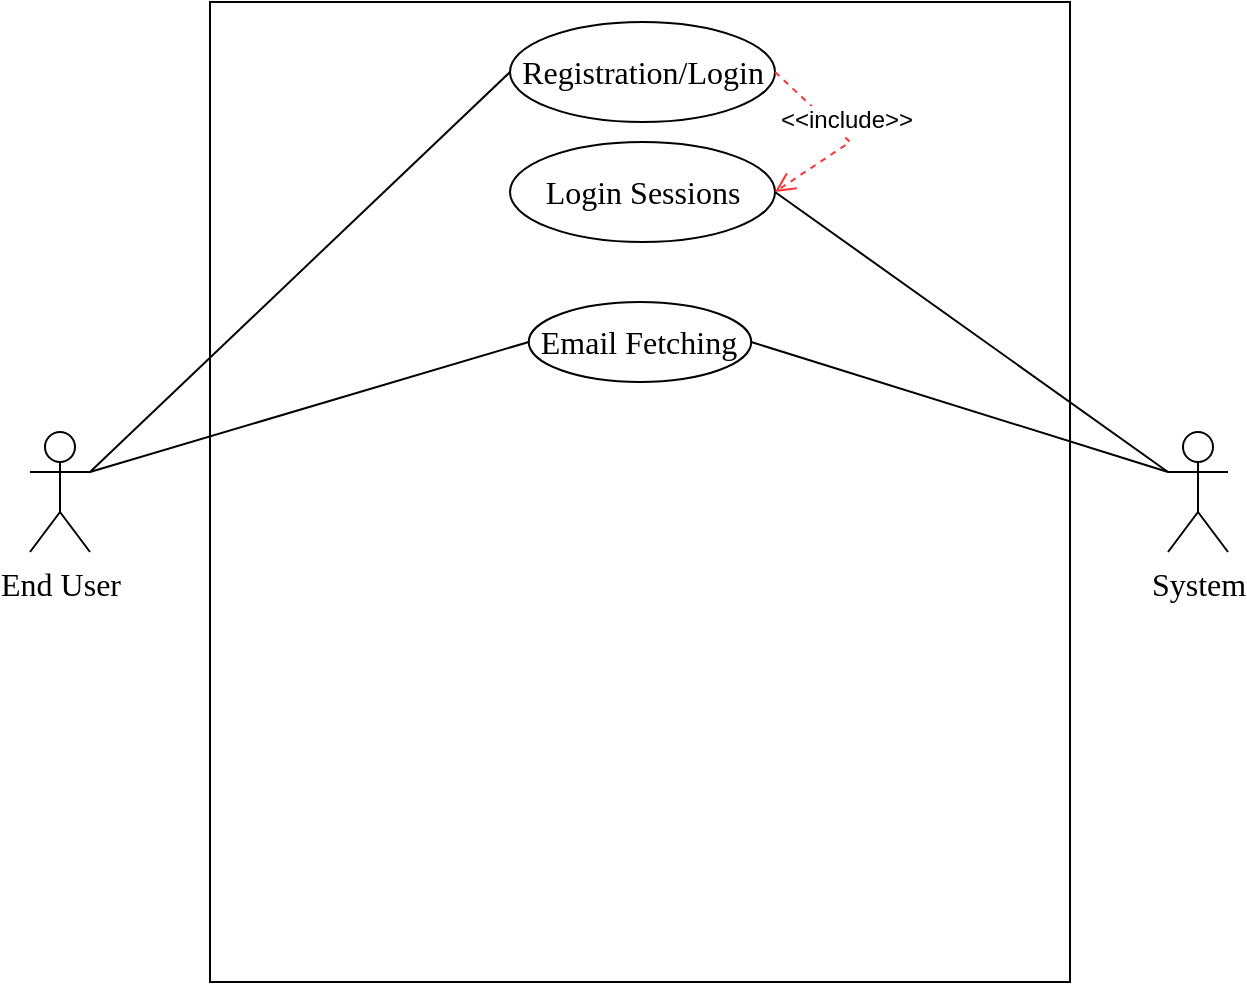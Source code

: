 <mxfile version="21.7.4" type="github">
  <diagram name="Page-1" id="BEmwT24bh0sbPxq-8jjT">
    <mxGraphModel dx="1050" dy="566" grid="1" gridSize="10" guides="1" tooltips="1" connect="1" arrows="1" fold="1" page="1" pageScale="1" pageWidth="850" pageHeight="1100" math="0" shadow="0">
      <root>
        <mxCell id="0" />
        <mxCell id="1" parent="0" />
        <mxCell id="f90qvab9DSs7aWjjapnf-1" value="" style="whiteSpace=wrap;html=1;fillColor=none;" vertex="1" parent="1">
          <mxGeometry x="220" y="40" width="430" height="490" as="geometry" />
        </mxCell>
        <mxCell id="f90qvab9DSs7aWjjapnf-2" value="&lt;font style=&quot;font-size: 16px;&quot; face=&quot;Times New Roman&quot;&gt;End User&lt;/font&gt;" style="shape=umlActor;verticalLabelPosition=bottom;verticalAlign=top;html=1;outlineConnect=0;" vertex="1" parent="1">
          <mxGeometry x="130" y="255" width="30" height="60" as="geometry" />
        </mxCell>
        <mxCell id="f90qvab9DSs7aWjjapnf-3" value="&lt;div style=&quot;font-size: 16px;&quot;&gt;&lt;font face=&quot;Times New Roman&quot;&gt;System&lt;/font&gt;&lt;/div&gt;" style="shape=umlActor;verticalLabelPosition=bottom;verticalAlign=top;html=1;outlineConnect=0;" vertex="1" parent="1">
          <mxGeometry x="699" y="255" width="30" height="60" as="geometry" />
        </mxCell>
        <mxCell id="f90qvab9DSs7aWjjapnf-5" value="&lt;font face=&quot;Times New Roman&quot; style=&quot;font-size: 16px;&quot;&gt;Registration/Login&lt;br style=&quot;font-size: 16px;&quot;&gt;&lt;/font&gt;" style="ellipse;whiteSpace=wrap;html=1;fillColor=none;fontSize=16;" vertex="1" parent="1">
          <mxGeometry x="370" y="50" width="132.5" height="50" as="geometry" />
        </mxCell>
        <mxCell id="f90qvab9DSs7aWjjapnf-7" value="" style="endArrow=none;html=1;rounded=0;entryX=0;entryY=0.5;entryDx=0;entryDy=0;exitX=1;exitY=0.333;exitDx=0;exitDy=0;exitPerimeter=0;" edge="1" parent="1" source="f90qvab9DSs7aWjjapnf-2" target="f90qvab9DSs7aWjjapnf-5">
          <mxGeometry width="50" height="50" relative="1" as="geometry">
            <mxPoint x="400" y="320" as="sourcePoint" />
            <mxPoint x="450" y="270" as="targetPoint" />
          </mxGeometry>
        </mxCell>
        <mxCell id="f90qvab9DSs7aWjjapnf-9" value="&lt;font face=&quot;Times New Roman&quot;&gt;Email Fetching&lt;br&gt;&lt;/font&gt;" style="ellipse;whiteSpace=wrap;html=1;fillColor=none;fontSize=16;" vertex="1" parent="1">
          <mxGeometry x="379.37" y="190" width="111.25" height="40" as="geometry" />
        </mxCell>
        <mxCell id="f90qvab9DSs7aWjjapnf-10" value="" style="endArrow=none;html=1;rounded=0;entryX=1;entryY=0.5;entryDx=0;entryDy=0;exitX=0;exitY=0.333;exitDx=0;exitDy=0;exitPerimeter=0;" edge="1" parent="1" source="f90qvab9DSs7aWjjapnf-3" target="f90qvab9DSs7aWjjapnf-9">
          <mxGeometry width="50" height="50" relative="1" as="geometry">
            <mxPoint x="400" y="320" as="sourcePoint" />
            <mxPoint x="450" y="270" as="targetPoint" />
          </mxGeometry>
        </mxCell>
        <mxCell id="f90qvab9DSs7aWjjapnf-12" value="" style="endArrow=none;html=1;rounded=0;exitX=1;exitY=0.333;exitDx=0;exitDy=0;exitPerimeter=0;entryX=0;entryY=0.5;entryDx=0;entryDy=0;" edge="1" parent="1" source="f90qvab9DSs7aWjjapnf-2" target="f90qvab9DSs7aWjjapnf-9">
          <mxGeometry width="50" height="50" relative="1" as="geometry">
            <mxPoint x="572" y="340" as="sourcePoint" />
            <mxPoint x="380" y="130" as="targetPoint" />
          </mxGeometry>
        </mxCell>
        <mxCell id="f90qvab9DSs7aWjjapnf-14" value="&lt;font face=&quot;Times New Roman&quot;&gt;Login Sessions&lt;/font&gt;" style="ellipse;whiteSpace=wrap;html=1;fillColor=none;fontSize=16;" vertex="1" parent="1">
          <mxGeometry x="370" y="110" width="132.5" height="50" as="geometry" />
        </mxCell>
        <mxCell id="f90qvab9DSs7aWjjapnf-15" value="" style="endArrow=none;html=1;rounded=0;exitX=0;exitY=0.333;exitDx=0;exitDy=0;exitPerimeter=0;entryX=1;entryY=0.5;entryDx=0;entryDy=0;" edge="1" parent="1" source="f90qvab9DSs7aWjjapnf-3" target="f90qvab9DSs7aWjjapnf-14">
          <mxGeometry width="50" height="50" relative="1" as="geometry">
            <mxPoint x="400" y="320" as="sourcePoint" />
            <mxPoint x="450" y="270" as="targetPoint" />
          </mxGeometry>
        </mxCell>
        <mxCell id="f90qvab9DSs7aWjjapnf-16" value="&amp;lt;&amp;lt;include&amp;gt;&amp;gt;" style="verticalAlign=bottom;endArrow=open;dashed=1;endSize=8;rounded=0;fontSize=12;entryX=1;entryY=0.5;entryDx=0;entryDy=0;fontColor=#000000;labelBorderColor=none;html=1;strokeColor=#FF3333;exitX=1;exitY=0.5;exitDx=0;exitDy=0;" edge="1" parent="1" source="f90qvab9DSs7aWjjapnf-5" target="f90qvab9DSs7aWjjapnf-14">
          <mxGeometry relative="1" as="geometry">
            <mxPoint x="362" y="307" as="sourcePoint" />
            <mxPoint x="363" y="75" as="targetPoint" />
            <Array as="points">
              <mxPoint x="540" y="110" />
            </Array>
          </mxGeometry>
        </mxCell>
      </root>
    </mxGraphModel>
  </diagram>
</mxfile>

